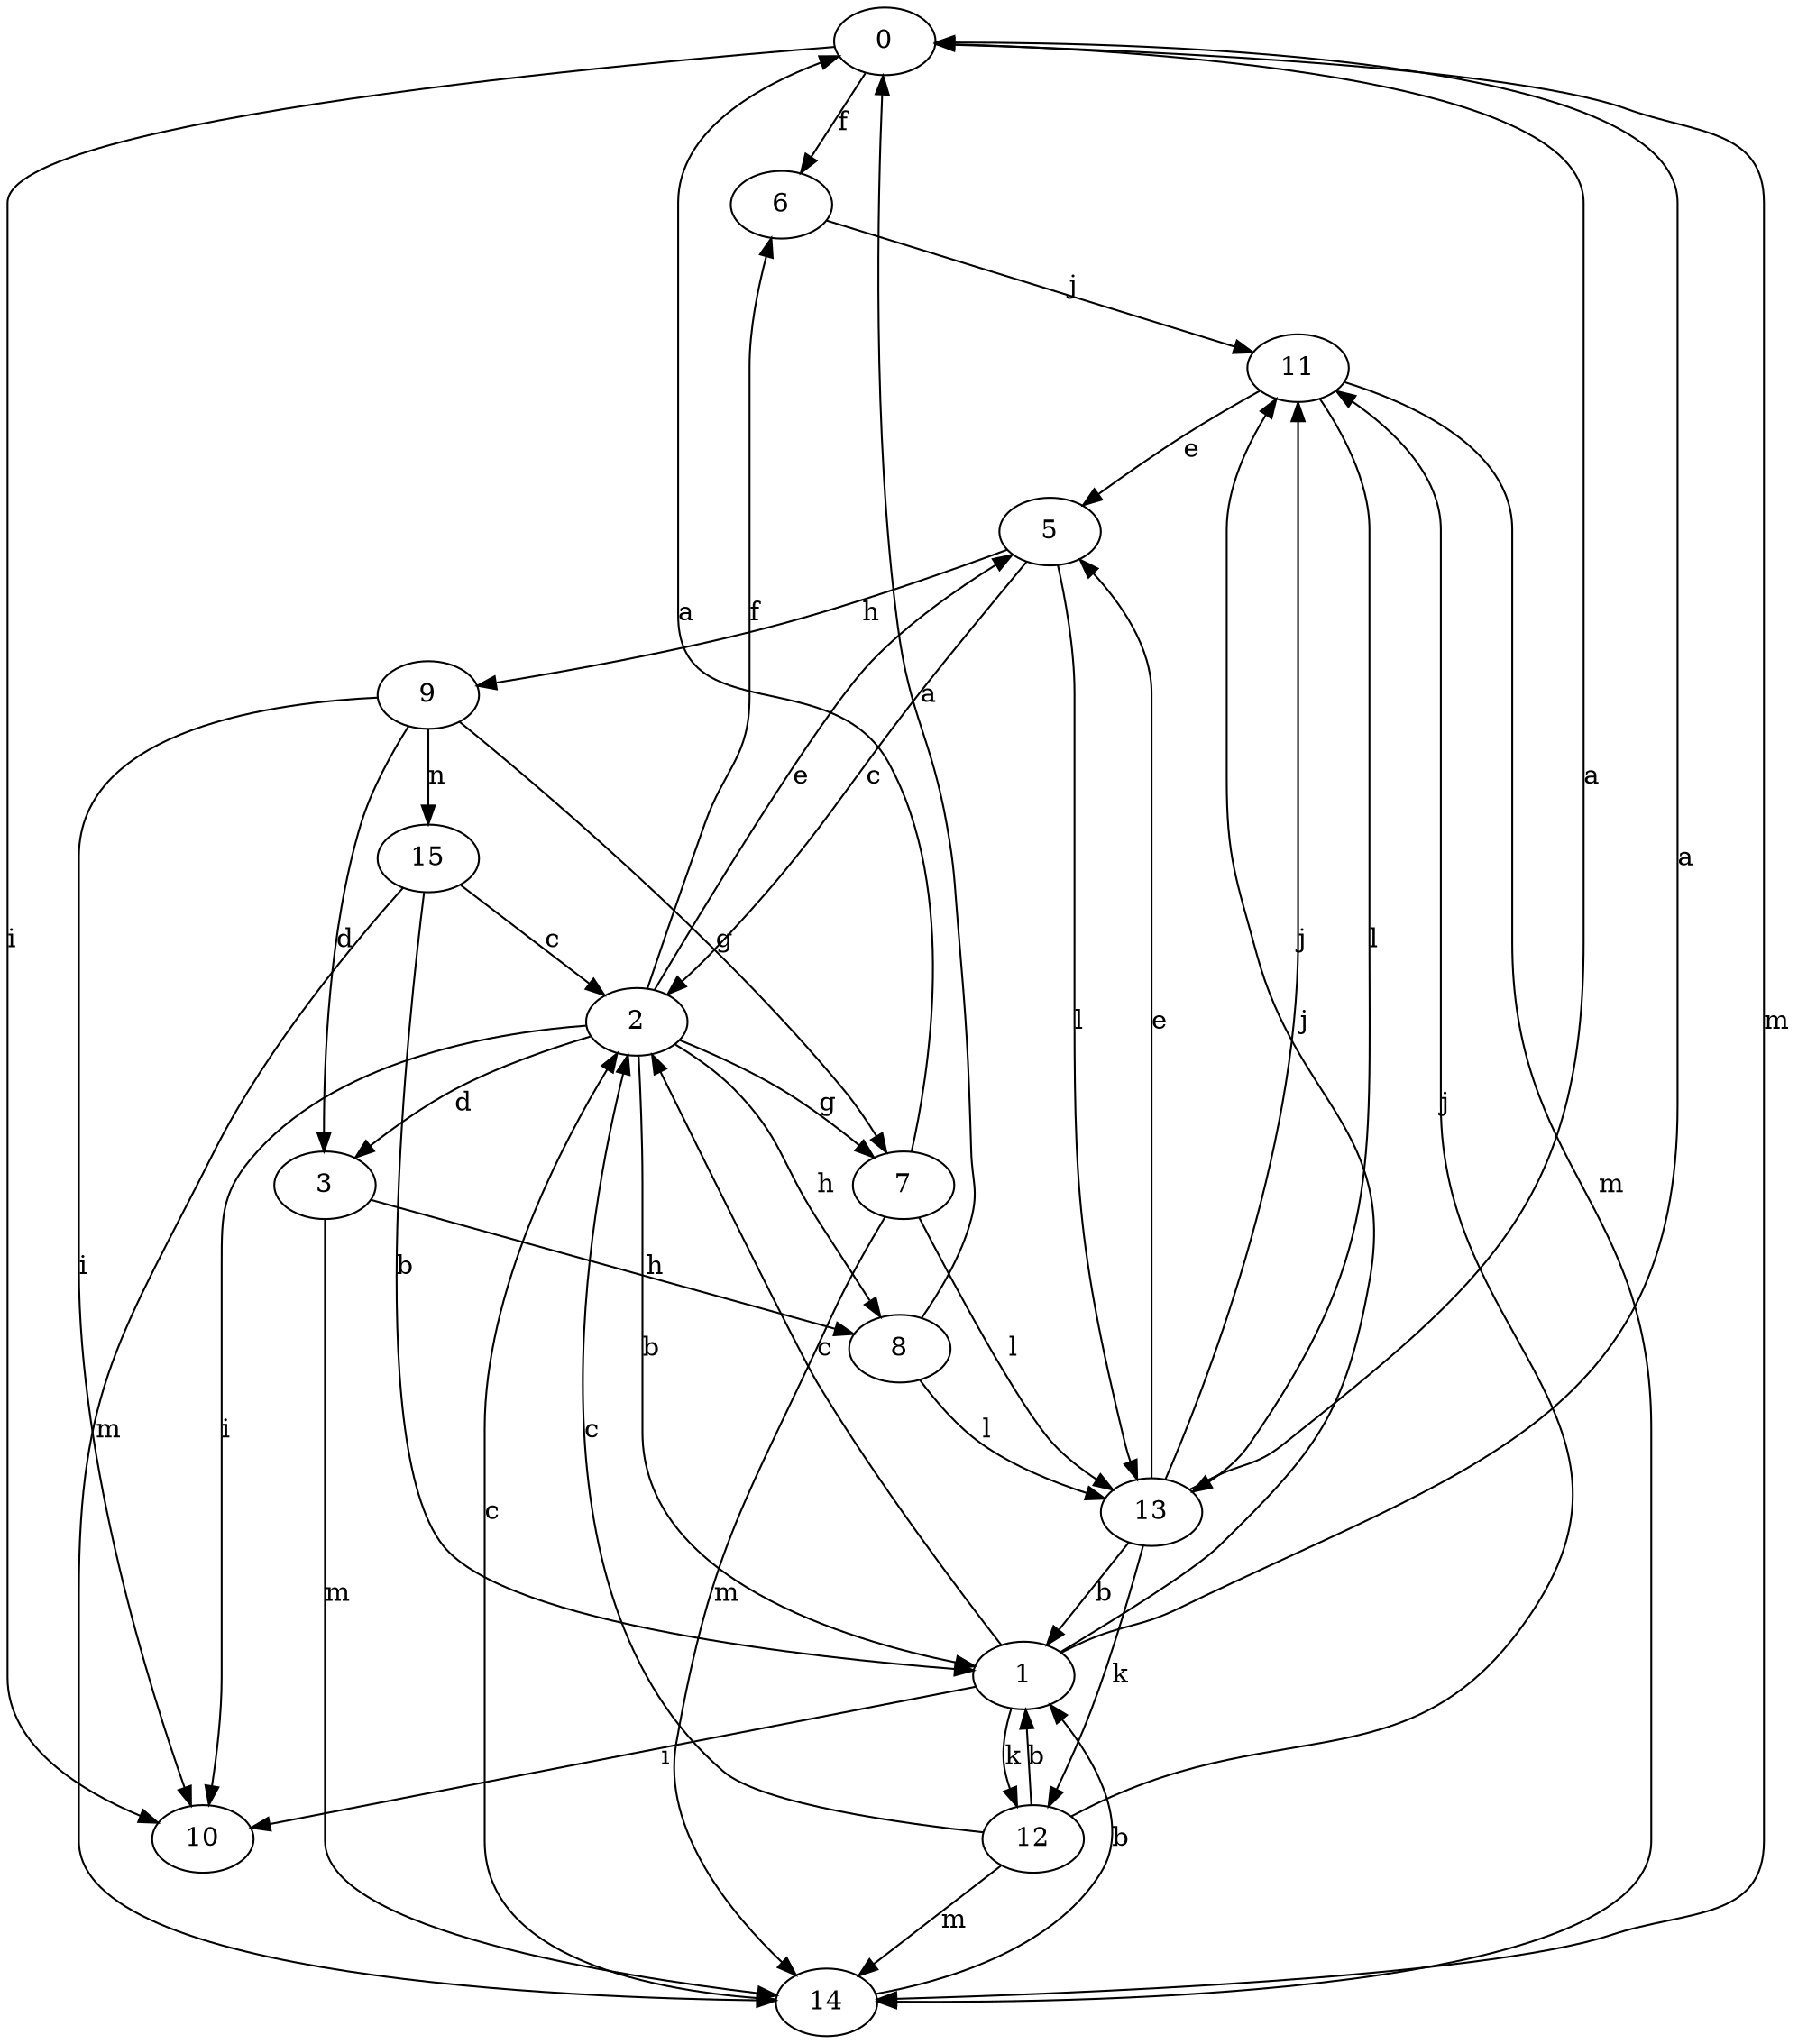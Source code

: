 strict digraph  {
0;
1;
2;
3;
5;
6;
7;
8;
9;
10;
11;
12;
13;
14;
15;
0 -> 6  [label=f];
0 -> 10  [label=i];
0 -> 14  [label=m];
1 -> 0  [label=a];
1 -> 2  [label=c];
1 -> 10  [label=i];
1 -> 11  [label=j];
1 -> 12  [label=k];
2 -> 1  [label=b];
2 -> 3  [label=d];
2 -> 5  [label=e];
2 -> 6  [label=f];
2 -> 7  [label=g];
2 -> 8  [label=h];
2 -> 10  [label=i];
3 -> 8  [label=h];
3 -> 14  [label=m];
5 -> 2  [label=c];
5 -> 9  [label=h];
5 -> 13  [label=l];
6 -> 11  [label=j];
7 -> 0  [label=a];
7 -> 13  [label=l];
7 -> 14  [label=m];
8 -> 0  [label=a];
8 -> 13  [label=l];
9 -> 3  [label=d];
9 -> 7  [label=g];
9 -> 10  [label=i];
9 -> 15  [label=n];
11 -> 5  [label=e];
11 -> 13  [label=l];
11 -> 14  [label=m];
12 -> 1  [label=b];
12 -> 2  [label=c];
12 -> 11  [label=j];
12 -> 14  [label=m];
13 -> 0  [label=a];
13 -> 1  [label=b];
13 -> 5  [label=e];
13 -> 11  [label=j];
13 -> 12  [label=k];
14 -> 1  [label=b];
14 -> 2  [label=c];
15 -> 1  [label=b];
15 -> 2  [label=c];
15 -> 14  [label=m];
}
